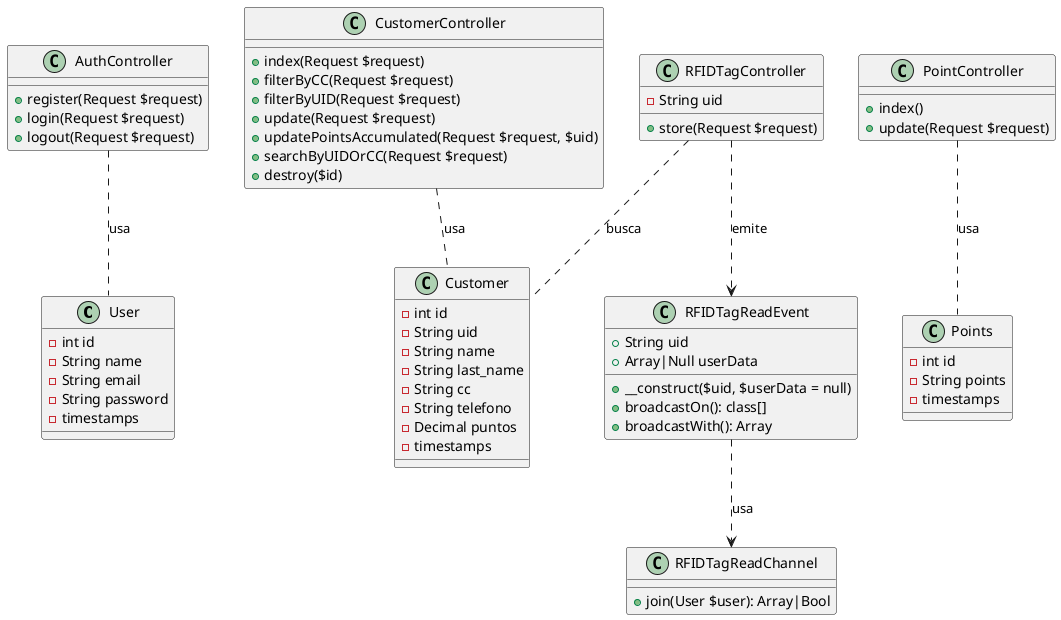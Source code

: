 @startuml
!define Model class
!define Controller class
!define Event class
!define Channel class

Model User {
    - int id
    - String name
    - String email
    - String password
    - timestamps
}

Model Customer {
    - int id
    - String uid
    - String name
    - String last_name
    - String cc
    - String telefono
    - Decimal puntos
    - timestamps
}

Model Points {
    - int id
    - String points
    - timestamps
}

Controller AuthController {
    + register(Request $request)
    + login(Request $request)
    + logout(Request $request)
}

Controller CustomerController {
    + index(Request $request)
    + filterByCC(Request $request)
    + filterByUID(Request $request)
    + update(Request $request)
    + updatePointsAccumulated(Request $request, $uid)
    + searchByUIDOrCC(Request $request)
    + destroy($id)
}

Controller PointController {
    + index()
    + update(Request $request)
}

Controller RFIDTagController {
    + store(Request $request)
    - String uid
}

Event RFIDTagReadEvent {
    + String uid
    + Array|Null userData
    + __construct($uid, $userData = null)
    + broadcastOn(): Channel[]
    + broadcastWith(): Array
}

Channel RFIDTagReadChannel {
    + join(User $user): Array|Bool
}

AuthController .. User : usa
CustomerController .. Customer : usa
PointController .. Points : usa
RFIDTagController ..> RFIDTagReadEvent : emite
RFIDTagReadEvent ..> RFIDTagReadChannel : usa
RFIDTagController .. Customer : busca
@enduml
